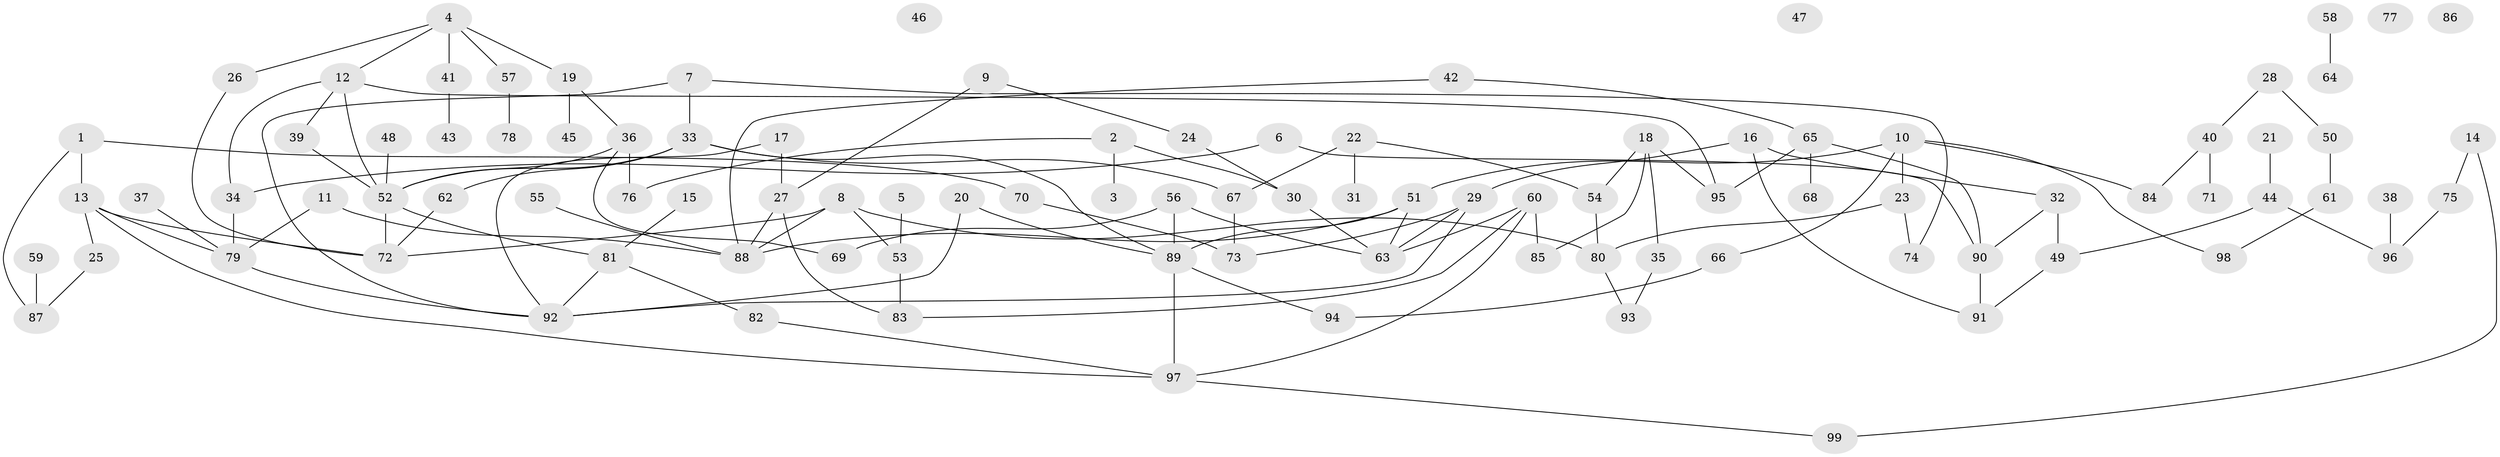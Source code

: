 // Generated by graph-tools (version 1.1) at 2025/25/03/09/25 03:25:13]
// undirected, 99 vertices, 131 edges
graph export_dot {
graph [start="1"]
  node [color=gray90,style=filled];
  1;
  2;
  3;
  4;
  5;
  6;
  7;
  8;
  9;
  10;
  11;
  12;
  13;
  14;
  15;
  16;
  17;
  18;
  19;
  20;
  21;
  22;
  23;
  24;
  25;
  26;
  27;
  28;
  29;
  30;
  31;
  32;
  33;
  34;
  35;
  36;
  37;
  38;
  39;
  40;
  41;
  42;
  43;
  44;
  45;
  46;
  47;
  48;
  49;
  50;
  51;
  52;
  53;
  54;
  55;
  56;
  57;
  58;
  59;
  60;
  61;
  62;
  63;
  64;
  65;
  66;
  67;
  68;
  69;
  70;
  71;
  72;
  73;
  74;
  75;
  76;
  77;
  78;
  79;
  80;
  81;
  82;
  83;
  84;
  85;
  86;
  87;
  88;
  89;
  90;
  91;
  92;
  93;
  94;
  95;
  96;
  97;
  98;
  99;
  1 -- 13;
  1 -- 70;
  1 -- 87;
  2 -- 3;
  2 -- 30;
  2 -- 76;
  4 -- 12;
  4 -- 19;
  4 -- 26;
  4 -- 41;
  4 -- 57;
  5 -- 53;
  6 -- 34;
  6 -- 90;
  7 -- 33;
  7 -- 74;
  7 -- 92;
  8 -- 53;
  8 -- 72;
  8 -- 80;
  8 -- 88;
  9 -- 24;
  9 -- 27;
  10 -- 23;
  10 -- 51;
  10 -- 66;
  10 -- 84;
  10 -- 98;
  11 -- 79;
  11 -- 88;
  12 -- 34;
  12 -- 39;
  12 -- 52;
  12 -- 95;
  13 -- 25;
  13 -- 72;
  13 -- 79;
  13 -- 97;
  14 -- 75;
  14 -- 99;
  15 -- 81;
  16 -- 29;
  16 -- 32;
  16 -- 91;
  17 -- 27;
  17 -- 92;
  18 -- 35;
  18 -- 54;
  18 -- 85;
  18 -- 95;
  19 -- 36;
  19 -- 45;
  20 -- 89;
  20 -- 92;
  21 -- 44;
  22 -- 31;
  22 -- 54;
  22 -- 67;
  23 -- 74;
  23 -- 80;
  24 -- 30;
  25 -- 87;
  26 -- 72;
  27 -- 83;
  27 -- 88;
  28 -- 40;
  28 -- 50;
  29 -- 63;
  29 -- 73;
  29 -- 92;
  30 -- 63;
  32 -- 49;
  32 -- 90;
  33 -- 52;
  33 -- 62;
  33 -- 67;
  33 -- 89;
  34 -- 79;
  35 -- 93;
  36 -- 52;
  36 -- 69;
  36 -- 76;
  37 -- 79;
  38 -- 96;
  39 -- 52;
  40 -- 71;
  40 -- 84;
  41 -- 43;
  42 -- 65;
  42 -- 88;
  44 -- 49;
  44 -- 96;
  48 -- 52;
  49 -- 91;
  50 -- 61;
  51 -- 63;
  51 -- 88;
  51 -- 89;
  52 -- 72;
  52 -- 81;
  53 -- 83;
  54 -- 80;
  55 -- 88;
  56 -- 63;
  56 -- 69;
  56 -- 89;
  57 -- 78;
  58 -- 64;
  59 -- 87;
  60 -- 63;
  60 -- 83;
  60 -- 85;
  60 -- 97;
  61 -- 98;
  62 -- 72;
  65 -- 68;
  65 -- 90;
  65 -- 95;
  66 -- 94;
  67 -- 73;
  70 -- 73;
  75 -- 96;
  79 -- 92;
  80 -- 93;
  81 -- 82;
  81 -- 92;
  82 -- 97;
  89 -- 94;
  89 -- 97;
  90 -- 91;
  97 -- 99;
}

